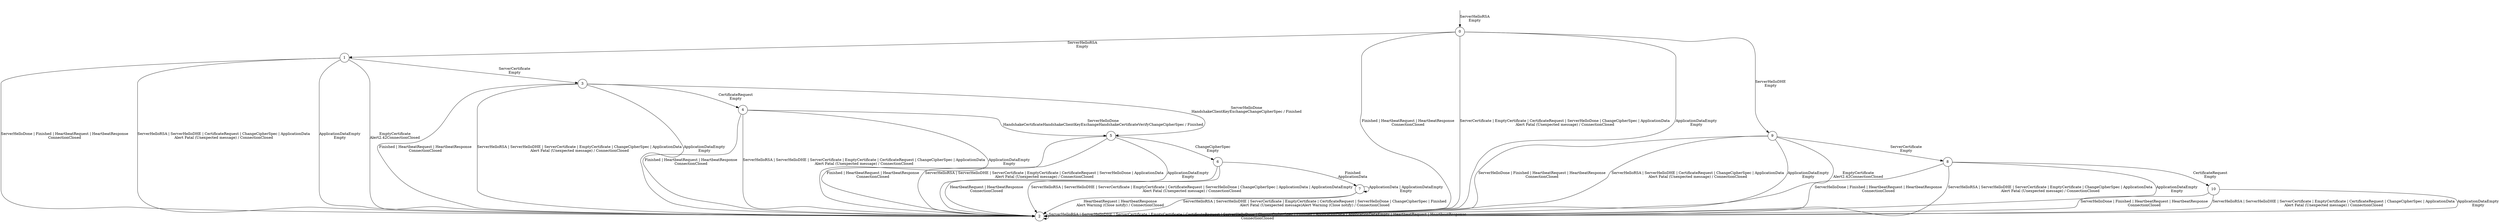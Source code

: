 digraph g {
__start0 [shape="none", label=""];
s0 [shape="circle", label="0"];
s1 [shape="circle", label="1"];
s2 [shape="circle", label="2"];
s3 [shape="circle", label="3"];
s4 [shape="circle", label="4"];
s5 [shape="circle", label="5"];
s6 [shape="circle", label="6"];
s7 [shape="circle", label="7"];
s8 [shape="circle", label="8"];
s9 [shape="circle", label="9"];
s10 [shape="circle", label="10"];
s9 -> s2  [label=<ServerHelloDone | Finished | HeartbeatRequest | HeartbeatResponse<br />ConnectionClosed>];
s9 -> s2  [label=<ServerHelloRSA | ServerHelloDHE | CertificateRequest | ChangeCipherSpec | ApplicationData<br />Alert Fatal (Unexpected message) / ConnectionClosed>];
s9 -> s2  [label=<ApplicationDataEmpty<br />Empty>];
s9 -> s2  [label=<EmptyCertificate<br />Alert2.42ConnectionClosed>];
s9 -> s8  [label=<ServerCertificate<br />Empty>];
s8 -> s2  [label=<ServerHelloDone | Finished | HeartbeatRequest | HeartbeatResponse<br />ConnectionClosed>];
s8 -> s2  [label=<ServerHelloRSA | ServerHelloDHE | ServerCertificate | EmptyCertificate | ChangeCipherSpec | ApplicationData<br />Alert Fatal (Unexpected message) / ConnectionClosed>];
s8 -> s2  [label=<ApplicationDataEmpty<br />Empty>];
s8 -> s10  [label=<CertificateRequest<br />Empty>];
s3 -> s2  [label=<Finished | HeartbeatRequest | HeartbeatResponse<br />ConnectionClosed>];
s3 -> s2  [label=<ServerHelloRSA | ServerHelloDHE | ServerCertificate | EmptyCertificate | ChangeCipherSpec | ApplicationData<br />Alert Fatal (Unexpected message) / ConnectionClosed>];
s3 -> s2  [label=<ApplicationDataEmpty<br />Empty>];
s3 -> s5  [label=<ServerHelloDone<br />HandshakeClientKeyExchangeChangeCipherSpec / Finished>];
s3 -> s4  [label=<CertificateRequest<br />Empty>];
s2 -> s2  [label=<ServerHelloRSA | ServerHelloDHE | ServerCertificate | EmptyCertificate | CertificateRequest | ServerHelloDone | ChangeCipherSpec | Finished | ApplicationData | ApplicationDataEmpty | HeartbeatRequest | HeartbeatResponse<br />ConnectionClosed>];
s1 -> s3  [label=<ServerCertificate<br />Empty>];
s1 -> s2  [label=<ServerHelloDone | Finished | HeartbeatRequest | HeartbeatResponse<br />ConnectionClosed>];
s1 -> s2  [label=<ServerHelloRSA | ServerHelloDHE | CertificateRequest | ChangeCipherSpec | ApplicationData<br />Alert Fatal (Unexpected message) / ConnectionClosed>];
s1 -> s2  [label=<ApplicationDataEmpty<br />Empty>];
s1 -> s2  [label=<EmptyCertificate<br />Alert2.42ConnectionClosed>];
s10 -> s2  [label=<ServerHelloDone | Finished | HeartbeatRequest | HeartbeatResponse<br />ConnectionClosed>];
s10 -> s2  [label=<ServerHelloRSA | ServerHelloDHE | ServerCertificate | EmptyCertificate | CertificateRequest | ChangeCipherSpec | ApplicationData<br />Alert Fatal (Unexpected message) / ConnectionClosed>];
s10 -> s2  [label=<ApplicationDataEmpty<br />Empty>];
s7 -> s2  [label=<HeartbeatRequest | HeartbeatResponse<br />Alert Warning (Close notify) / ConnectionClosed>];
s7 -> s2  [label=<ServerHelloRSA | ServerHelloDHE | ServerCertificate | EmptyCertificate | CertificateRequest | ServerHelloDone | ChangeCipherSpec | Finished<br />Alert Fatal (Unexpected message)Alert Warning (Close notify) / ConnectionClosed>];
s7 -> s7  [label=<ApplicationData | ApplicationDataEmpty<br />Empty>];
s6 -> s2  [label=<HeartbeatRequest | HeartbeatResponse<br />ConnectionClosed>];
s6 -> s2  [label=<ServerHelloRSA | ServerHelloDHE | ServerCertificate | EmptyCertificate | CertificateRequest | ServerHelloDone | ChangeCipherSpec | ApplicationData | ApplicationDataEmpty<br />Alert Fatal (Unexpected message) / ConnectionClosed>];
s6 -> s7  [label=<Finished<br />ApplicationData>];
s5 -> s2  [label=<Finished | HeartbeatRequest | HeartbeatResponse<br />ConnectionClosed>];
s5 -> s2  [label=<ServerHelloRSA | ServerHelloDHE | ServerCertificate | EmptyCertificate | CertificateRequest | ServerHelloDone | ApplicationData<br />Alert Fatal (Unexpected message) / ConnectionClosed>];
s5 -> s2  [label=<ApplicationDataEmpty<br />Empty>];
s5 -> s6  [label=<ChangeCipherSpec<br />Empty>];
s4 -> s2  [label=<Finished | HeartbeatRequest | HeartbeatResponse<br />ConnectionClosed>];
s4 -> s2  [label=<ServerHelloRSA | ServerHelloDHE | ServerCertificate | EmptyCertificate | CertificateRequest | ChangeCipherSpec | ApplicationData<br />Alert Fatal (Unexpected message) / ConnectionClosed>];
s4 -> s2  [label=<ApplicationDataEmpty<br />Empty>];
s4 -> s5  [label=<ServerHelloDone<br />HandshakeCertificateHandshakeClientKeyExchangeHandshakeCertificateVerifyChangeCipherSpec / Finished>];
s0 -> s2  [label=<Finished | HeartbeatRequest | HeartbeatResponse<br />ConnectionClosed>];
s0 -> s2  [label=<ServerCertificate | EmptyCertificate | CertificateRequest | ServerHelloDone | ChangeCipherSpec | ApplicationData<br />Alert Fatal (Unexpected message) / ConnectionClosed>];
s0 -> s2  [label=<ApplicationDataEmpty<br />Empty>];
s0 -> s9  [label=<ServerHelloDHE<br />Empty>];
s0 -> s1  [label=<ServerHelloRSA<br />Empty>];
__start0 -> s0  [label=<ServerHelloRSA<br />Empty>];
}
